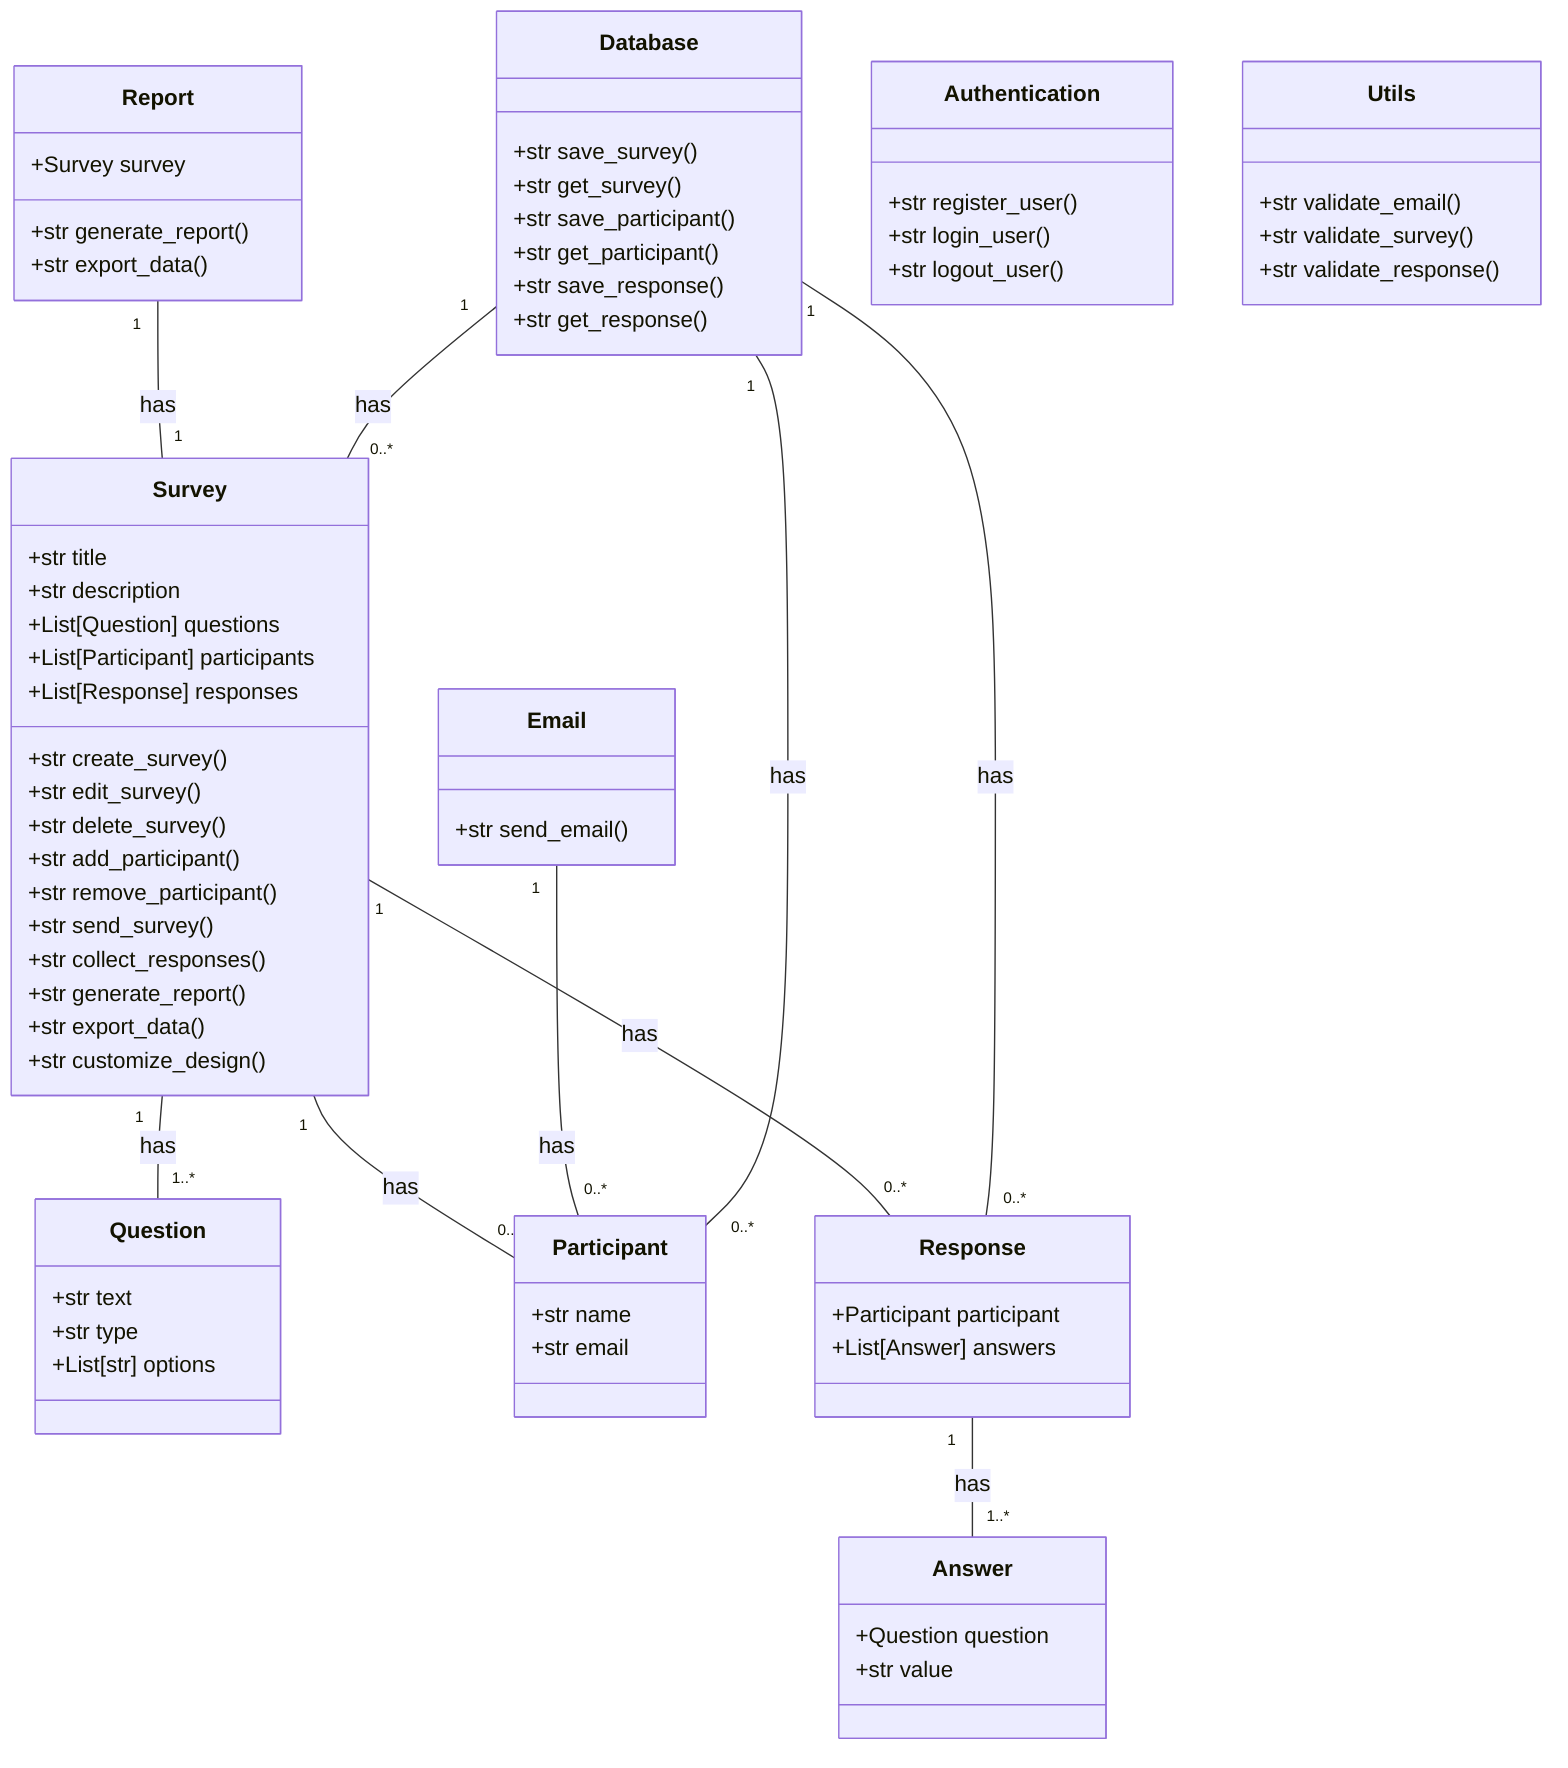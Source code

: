 classDiagram
    class Survey{
        +str title
        +str description
        +List[Question] questions
        +List[Participant] participants
        +List[Response] responses
        +str create_survey()
        +str edit_survey()
        +str delete_survey()
        +str add_participant()
        +str remove_participant()
        +str send_survey()
        +str collect_responses()
        +str generate_report()
        +str export_data()
        +str customize_design()
    }
    class Question{
        +str text
        +str type
        +List[str] options
    }
    class Participant{
        +str name
        +str email
    }
    class Response{
        +Participant participant
        +List[Answer] answers
    }
    class Answer{
        +Question question
        +str value
    }
    class Report{
        +Survey survey
        +str generate_report()
        +str export_data()
    }
    class Email{
        +str send_email()
    }
    class Database{
        +str save_survey()
        +str get_survey()
        +str save_participant()
        +str get_participant()
        +str save_response()
        +str get_response()
    }
    class Authentication{
        +str register_user()
        +str login_user()
        +str logout_user()
    }
    class Utils{
        +str validate_email()
        +str validate_survey()
        +str validate_response()
    }
    Survey "1" -- "1..*" Question: has
    Survey "1" -- "0..*" Participant: has
    Survey "1" -- "0..*" Response: has
    Response "1" -- "1..*" Answer: has
    Report "1" -- "1" Survey: has
    Email "1" -- "0..*" Participant: has
    Database "1" -- "0..*" Survey: has
    Database "1" -- "0..*" Participant: has
    Database "1" -- "0..*" Response: has